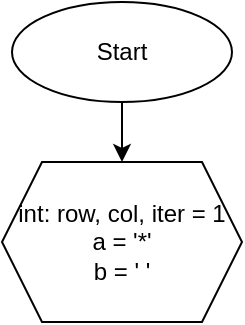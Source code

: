 <mxfile version="26.0.6">
  <diagram name="Page-1" id="Vk9gjUj2uyTfg_WlVlaA">
    <mxGraphModel dx="880" dy="506" grid="1" gridSize="10" guides="1" tooltips="1" connect="1" arrows="1" fold="1" page="1" pageScale="1" pageWidth="850" pageHeight="1100" math="0" shadow="0">
      <root>
        <mxCell id="0" />
        <mxCell id="1" parent="0" />
        <mxCell id="q7fIM0WBCql1DajR6492-3" value="" style="edgeStyle=orthogonalEdgeStyle;rounded=0;orthogonalLoop=1;jettySize=auto;html=1;" edge="1" parent="1" source="q7fIM0WBCql1DajR6492-1" target="q7fIM0WBCql1DajR6492-2">
          <mxGeometry relative="1" as="geometry" />
        </mxCell>
        <mxCell id="q7fIM0WBCql1DajR6492-1" value="Start" style="ellipse;whiteSpace=wrap;html=1;" vertex="1" parent="1">
          <mxGeometry x="350" y="30" width="110" height="50" as="geometry" />
        </mxCell>
        <mxCell id="q7fIM0WBCql1DajR6492-2" value="int: row, col, iter = 1&lt;div&gt;a = &#39;*&#39;&lt;/div&gt;&lt;div&gt;b = &#39; &#39;&lt;/div&gt;" style="shape=hexagon;perimeter=hexagonPerimeter2;whiteSpace=wrap;html=1;fixedSize=1;" vertex="1" parent="1">
          <mxGeometry x="345" y="110" width="120" height="80" as="geometry" />
        </mxCell>
      </root>
    </mxGraphModel>
  </diagram>
</mxfile>
